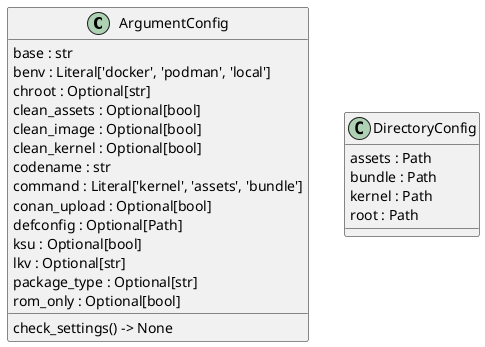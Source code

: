 @startuml classes
set namespaceSeparator none
class "ArgumentConfig" as configs.argument.ArgumentConfig {
  base : str
  benv : Literal['docker', 'podman', 'local']
  chroot : Optional[str]
  clean_assets : Optional[bool]
  clean_image : Optional[bool]
  clean_kernel : Optional[bool]
  codename : str
  command : Literal['kernel', 'assets', 'bundle']
  conan_upload : Optional[bool]
  defconfig : Optional[Path]
  ksu : Optional[bool]
  lkv : Optional[str]
  package_type : Optional[str]
  rom_only : Optional[bool]
  check_settings() -> None
}
class "DirectoryConfig" as configs.directory.DirectoryConfig {
  assets : Path
  bundle : Path
  kernel : Path
  root : Path
}
@enduml
